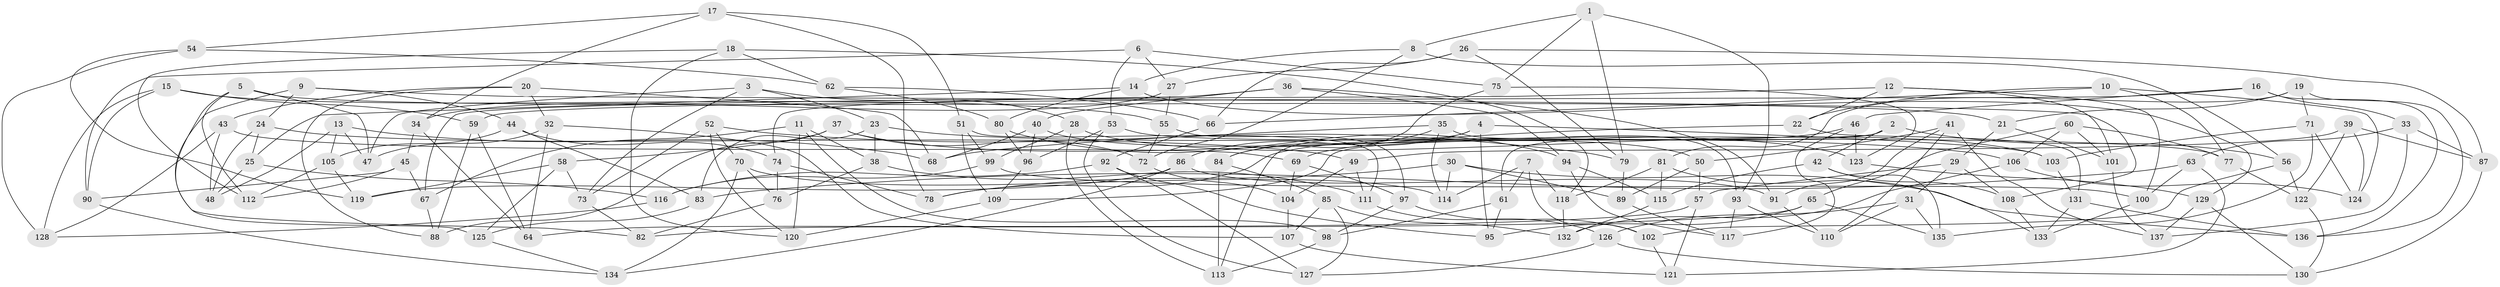 // Generated by graph-tools (version 1.1) at 2025/50/03/09/25 03:50:50]
// undirected, 137 vertices, 274 edges
graph export_dot {
graph [start="1"]
  node [color=gray90,style=filled];
  1;
  2;
  3;
  4;
  5;
  6;
  7;
  8;
  9;
  10;
  11;
  12;
  13;
  14;
  15;
  16;
  17;
  18;
  19;
  20;
  21;
  22;
  23;
  24;
  25;
  26;
  27;
  28;
  29;
  30;
  31;
  32;
  33;
  34;
  35;
  36;
  37;
  38;
  39;
  40;
  41;
  42;
  43;
  44;
  45;
  46;
  47;
  48;
  49;
  50;
  51;
  52;
  53;
  54;
  55;
  56;
  57;
  58;
  59;
  60;
  61;
  62;
  63;
  64;
  65;
  66;
  67;
  68;
  69;
  70;
  71;
  72;
  73;
  74;
  75;
  76;
  77;
  78;
  79;
  80;
  81;
  82;
  83;
  84;
  85;
  86;
  87;
  88;
  89;
  90;
  91;
  92;
  93;
  94;
  95;
  96;
  97;
  98;
  99;
  100;
  101;
  102;
  103;
  104;
  105;
  106;
  107;
  108;
  109;
  110;
  111;
  112;
  113;
  114;
  115;
  116;
  117;
  118;
  119;
  120;
  121;
  122;
  123;
  124;
  125;
  126;
  127;
  128;
  129;
  130;
  131;
  132;
  133;
  134;
  135;
  136;
  137;
  1 -- 75;
  1 -- 8;
  1 -- 79;
  1 -- 93;
  2 -- 56;
  2 -- 109;
  2 -- 42;
  2 -- 61;
  3 -- 28;
  3 -- 73;
  3 -- 23;
  3 -- 47;
  4 -- 86;
  4 -- 103;
  4 -- 95;
  4 -- 113;
  5 -- 21;
  5 -- 82;
  5 -- 112;
  5 -- 47;
  6 -- 90;
  6 -- 53;
  6 -- 75;
  6 -- 27;
  7 -- 118;
  7 -- 102;
  7 -- 114;
  7 -- 61;
  8 -- 56;
  8 -- 14;
  8 -- 72;
  9 -- 125;
  9 -- 108;
  9 -- 44;
  9 -- 24;
  10 -- 22;
  10 -- 77;
  10 -- 66;
  10 -- 124;
  11 -- 98;
  11 -- 67;
  11 -- 38;
  11 -- 120;
  12 -- 67;
  12 -- 101;
  12 -- 22;
  12 -- 100;
  13 -- 48;
  13 -- 68;
  13 -- 47;
  13 -- 105;
  14 -- 80;
  14 -- 25;
  14 -- 129;
  15 -- 90;
  15 -- 55;
  15 -- 59;
  15 -- 128;
  16 -- 46;
  16 -- 59;
  16 -- 33;
  16 -- 136;
  17 -- 54;
  17 -- 34;
  17 -- 78;
  17 -- 51;
  18 -- 120;
  18 -- 62;
  18 -- 112;
  18 -- 118;
  19 -- 81;
  19 -- 71;
  19 -- 21;
  19 -- 136;
  20 -- 68;
  20 -- 88;
  20 -- 32;
  20 -- 43;
  21 -- 29;
  21 -- 101;
  22 -- 69;
  22 -- 131;
  23 -- 83;
  23 -- 38;
  23 -- 106;
  24 -- 48;
  24 -- 25;
  24 -- 49;
  25 -- 116;
  25 -- 48;
  26 -- 66;
  26 -- 27;
  26 -- 87;
  26 -- 79;
  27 -- 34;
  27 -- 55;
  28 -- 103;
  28 -- 99;
  28 -- 113;
  29 -- 108;
  29 -- 57;
  29 -- 31;
  30 -- 114;
  30 -- 78;
  30 -- 136;
  30 -- 89;
  31 -- 126;
  31 -- 135;
  31 -- 110;
  32 -- 107;
  32 -- 47;
  32 -- 64;
  33 -- 137;
  33 -- 63;
  33 -- 87;
  34 -- 45;
  34 -- 64;
  35 -- 68;
  35 -- 84;
  35 -- 114;
  35 -- 93;
  36 -- 40;
  36 -- 91;
  36 -- 94;
  36 -- 74;
  37 -- 123;
  37 -- 58;
  37 -- 88;
  37 -- 72;
  38 -- 111;
  38 -- 76;
  39 -- 49;
  39 -- 122;
  39 -- 124;
  39 -- 87;
  40 -- 68;
  40 -- 50;
  40 -- 96;
  41 -- 110;
  41 -- 50;
  41 -- 137;
  41 -- 91;
  42 -- 115;
  42 -- 135;
  42 -- 108;
  43 -- 69;
  43 -- 48;
  43 -- 128;
  44 -- 74;
  44 -- 105;
  44 -- 83;
  45 -- 112;
  45 -- 90;
  45 -- 67;
  46 -- 117;
  46 -- 123;
  46 -- 78;
  49 -- 104;
  49 -- 111;
  50 -- 89;
  50 -- 57;
  51 -- 109;
  51 -- 99;
  51 -- 111;
  52 -- 79;
  52 -- 120;
  52 -- 73;
  52 -- 70;
  53 -- 77;
  53 -- 127;
  53 -- 96;
  54 -- 119;
  54 -- 128;
  54 -- 62;
  55 -- 97;
  55 -- 72;
  56 -- 122;
  56 -- 102;
  57 -- 121;
  57 -- 64;
  58 -- 73;
  58 -- 119;
  58 -- 125;
  59 -- 88;
  59 -- 64;
  60 -- 77;
  60 -- 106;
  60 -- 101;
  60 -- 65;
  61 -- 98;
  61 -- 95;
  62 -- 80;
  62 -- 66;
  63 -- 121;
  63 -- 83;
  63 -- 100;
  65 -- 95;
  65 -- 135;
  65 -- 82;
  66 -- 92;
  67 -- 88;
  69 -- 104;
  69 -- 97;
  70 -- 134;
  70 -- 114;
  70 -- 76;
  71 -- 135;
  71 -- 103;
  71 -- 124;
  72 -- 104;
  73 -- 82;
  74 -- 76;
  74 -- 78;
  75 -- 123;
  75 -- 84;
  76 -- 82;
  77 -- 122;
  79 -- 89;
  80 -- 96;
  80 -- 94;
  81 -- 118;
  81 -- 115;
  81 -- 133;
  83 -- 125;
  84 -- 85;
  84 -- 113;
  85 -- 127;
  85 -- 132;
  85 -- 107;
  86 -- 134;
  86 -- 119;
  86 -- 91;
  87 -- 130;
  89 -- 117;
  90 -- 134;
  91 -- 110;
  92 -- 116;
  92 -- 127;
  92 -- 95;
  93 -- 117;
  93 -- 110;
  94 -- 115;
  94 -- 117;
  96 -- 109;
  97 -- 102;
  97 -- 98;
  98 -- 113;
  99 -- 100;
  99 -- 116;
  100 -- 133;
  101 -- 137;
  102 -- 121;
  103 -- 131;
  104 -- 107;
  105 -- 112;
  105 -- 119;
  106 -- 132;
  106 -- 124;
  107 -- 121;
  108 -- 133;
  109 -- 120;
  111 -- 126;
  115 -- 132;
  116 -- 128;
  118 -- 132;
  122 -- 130;
  123 -- 129;
  125 -- 134;
  126 -- 127;
  126 -- 130;
  129 -- 130;
  129 -- 137;
  131 -- 133;
  131 -- 136;
}
